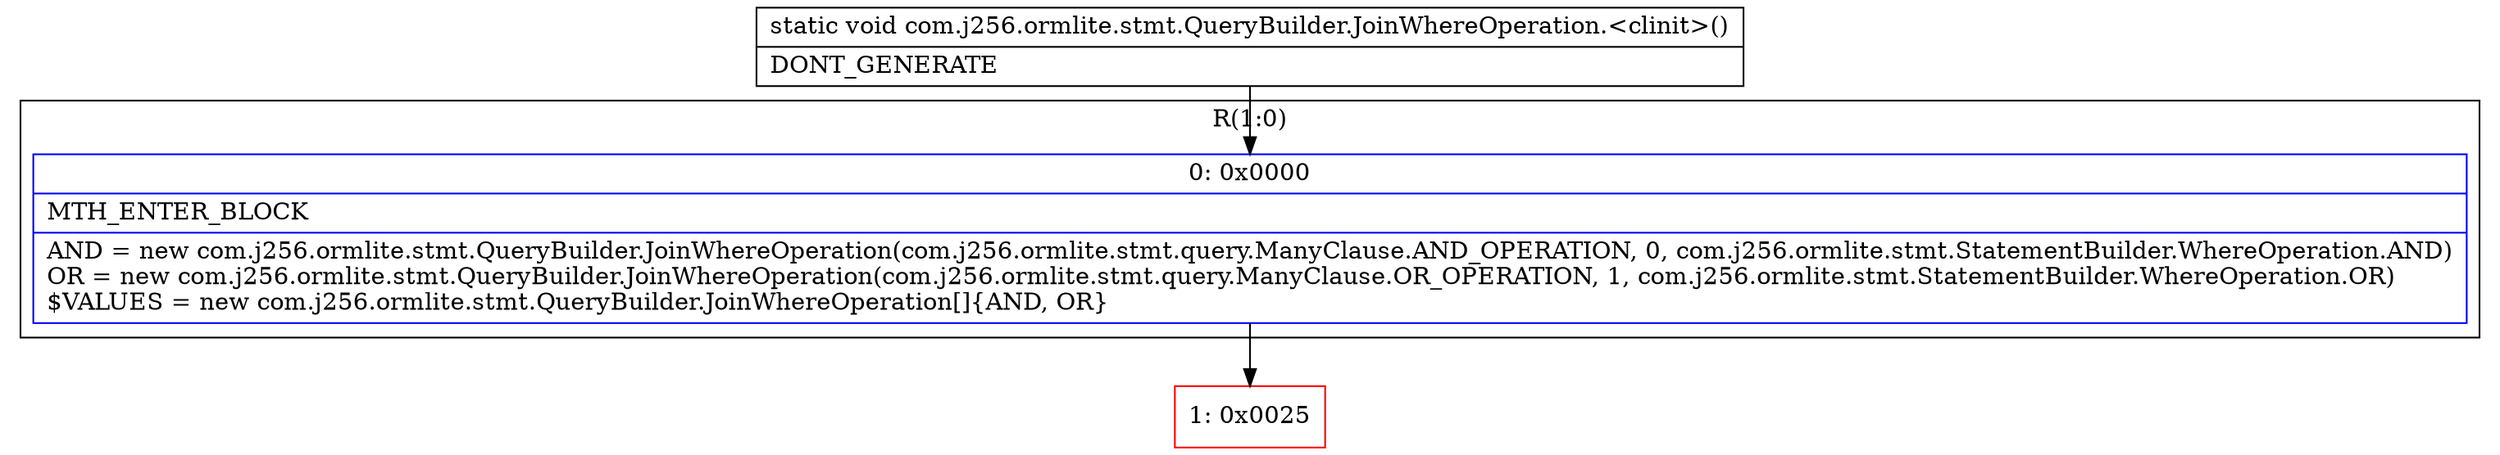 digraph "CFG forcom.j256.ormlite.stmt.QueryBuilder.JoinWhereOperation.\<clinit\>()V" {
subgraph cluster_Region_66362590 {
label = "R(1:0)";
node [shape=record,color=blue];
Node_0 [shape=record,label="{0\:\ 0x0000|MTH_ENTER_BLOCK\l|AND = new com.j256.ormlite.stmt.QueryBuilder.JoinWhereOperation(com.j256.ormlite.stmt.query.ManyClause.AND_OPERATION, 0, com.j256.ormlite.stmt.StatementBuilder.WhereOperation.AND)\lOR = new com.j256.ormlite.stmt.QueryBuilder.JoinWhereOperation(com.j256.ormlite.stmt.query.ManyClause.OR_OPERATION, 1, com.j256.ormlite.stmt.StatementBuilder.WhereOperation.OR)\l$VALUES = new com.j256.ormlite.stmt.QueryBuilder.JoinWhereOperation[]\{AND, OR\}\l}"];
}
Node_1 [shape=record,color=red,label="{1\:\ 0x0025}"];
MethodNode[shape=record,label="{static void com.j256.ormlite.stmt.QueryBuilder.JoinWhereOperation.\<clinit\>()  | DONT_GENERATE\l}"];
MethodNode -> Node_0;
Node_0 -> Node_1;
}

